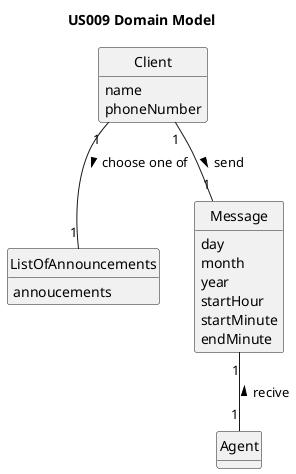 @startuml
skinparam monochrome true
skinparam packageStyle rectangle
skinparam shadowing false

'left to right direction

hide circle
hide methods

title US009 Domain Model

class Client{
name
phoneNumber
}

class ListOfAnnouncements{
annoucements
}


class Agent{
}

class Message{
day
month
year
startHour
startMinute
endMinute
}


Client "1" -- "1" ListOfAnnouncements : choose one of >
Client "1" -- "1" Message : send >
Message "1" -- "1" Agent : recive <





@enduml